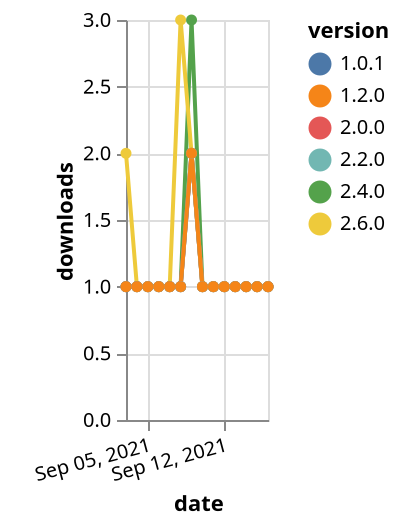 {"$schema": "https://vega.github.io/schema/vega-lite/v5.json", "description": "A simple bar chart with embedded data.", "data": {"values": [{"date": "2021-09-03", "total": 199, "delta": 1, "version": "2.4.0"}, {"date": "2021-09-04", "total": 200, "delta": 1, "version": "2.4.0"}, {"date": "2021-09-05", "total": 201, "delta": 1, "version": "2.4.0"}, {"date": "2021-09-06", "total": 202, "delta": 1, "version": "2.4.0"}, {"date": "2021-09-07", "total": 203, "delta": 1, "version": "2.4.0"}, {"date": "2021-09-08", "total": 204, "delta": 1, "version": "2.4.0"}, {"date": "2021-09-09", "total": 207, "delta": 3, "version": "2.4.0"}, {"date": "2021-09-10", "total": 208, "delta": 1, "version": "2.4.0"}, {"date": "2021-09-11", "total": 209, "delta": 1, "version": "2.4.0"}, {"date": "2021-09-12", "total": 210, "delta": 1, "version": "2.4.0"}, {"date": "2021-09-13", "total": 211, "delta": 1, "version": "2.4.0"}, {"date": "2021-09-14", "total": 212, "delta": 1, "version": "2.4.0"}, {"date": "2021-09-15", "total": 213, "delta": 1, "version": "2.4.0"}, {"date": "2021-09-16", "total": 214, "delta": 1, "version": "2.4.0"}, {"date": "2021-09-03", "total": 247, "delta": 1, "version": "1.0.1"}, {"date": "2021-09-04", "total": 248, "delta": 1, "version": "1.0.1"}, {"date": "2021-09-05", "total": 249, "delta": 1, "version": "1.0.1"}, {"date": "2021-09-06", "total": 250, "delta": 1, "version": "1.0.1"}, {"date": "2021-09-07", "total": 251, "delta": 1, "version": "1.0.1"}, {"date": "2021-09-08", "total": 252, "delta": 1, "version": "1.0.1"}, {"date": "2021-09-09", "total": 254, "delta": 2, "version": "1.0.1"}, {"date": "2021-09-10", "total": 255, "delta": 1, "version": "1.0.1"}, {"date": "2021-09-11", "total": 256, "delta": 1, "version": "1.0.1"}, {"date": "2021-09-12", "total": 257, "delta": 1, "version": "1.0.1"}, {"date": "2021-09-13", "total": 258, "delta": 1, "version": "1.0.1"}, {"date": "2021-09-14", "total": 259, "delta": 1, "version": "1.0.1"}, {"date": "2021-09-15", "total": 260, "delta": 1, "version": "1.0.1"}, {"date": "2021-09-16", "total": 261, "delta": 1, "version": "1.0.1"}, {"date": "2021-09-03", "total": 130, "delta": 2, "version": "2.6.0"}, {"date": "2021-09-04", "total": 131, "delta": 1, "version": "2.6.0"}, {"date": "2021-09-05", "total": 132, "delta": 1, "version": "2.6.0"}, {"date": "2021-09-06", "total": 133, "delta": 1, "version": "2.6.0"}, {"date": "2021-09-07", "total": 134, "delta": 1, "version": "2.6.0"}, {"date": "2021-09-08", "total": 137, "delta": 3, "version": "2.6.0"}, {"date": "2021-09-09", "total": 139, "delta": 2, "version": "2.6.0"}, {"date": "2021-09-10", "total": 140, "delta": 1, "version": "2.6.0"}, {"date": "2021-09-11", "total": 141, "delta": 1, "version": "2.6.0"}, {"date": "2021-09-12", "total": 142, "delta": 1, "version": "2.6.0"}, {"date": "2021-09-13", "total": 143, "delta": 1, "version": "2.6.0"}, {"date": "2021-09-14", "total": 144, "delta": 1, "version": "2.6.0"}, {"date": "2021-09-15", "total": 145, "delta": 1, "version": "2.6.0"}, {"date": "2021-09-16", "total": 146, "delta": 1, "version": "2.6.0"}, {"date": "2021-09-03", "total": 191, "delta": 1, "version": "2.0.0"}, {"date": "2021-09-04", "total": 192, "delta": 1, "version": "2.0.0"}, {"date": "2021-09-05", "total": 193, "delta": 1, "version": "2.0.0"}, {"date": "2021-09-06", "total": 194, "delta": 1, "version": "2.0.0"}, {"date": "2021-09-07", "total": 195, "delta": 1, "version": "2.0.0"}, {"date": "2021-09-08", "total": 196, "delta": 1, "version": "2.0.0"}, {"date": "2021-09-09", "total": 198, "delta": 2, "version": "2.0.0"}, {"date": "2021-09-10", "total": 199, "delta": 1, "version": "2.0.0"}, {"date": "2021-09-11", "total": 200, "delta": 1, "version": "2.0.0"}, {"date": "2021-09-12", "total": 201, "delta": 1, "version": "2.0.0"}, {"date": "2021-09-13", "total": 202, "delta": 1, "version": "2.0.0"}, {"date": "2021-09-14", "total": 203, "delta": 1, "version": "2.0.0"}, {"date": "2021-09-15", "total": 204, "delta": 1, "version": "2.0.0"}, {"date": "2021-09-16", "total": 205, "delta": 1, "version": "2.0.0"}, {"date": "2021-09-03", "total": 172, "delta": 1, "version": "2.2.0"}, {"date": "2021-09-04", "total": 173, "delta": 1, "version": "2.2.0"}, {"date": "2021-09-05", "total": 174, "delta": 1, "version": "2.2.0"}, {"date": "2021-09-06", "total": 175, "delta": 1, "version": "2.2.0"}, {"date": "2021-09-07", "total": 176, "delta": 1, "version": "2.2.0"}, {"date": "2021-09-08", "total": 177, "delta": 1, "version": "2.2.0"}, {"date": "2021-09-09", "total": 179, "delta": 2, "version": "2.2.0"}, {"date": "2021-09-10", "total": 180, "delta": 1, "version": "2.2.0"}, {"date": "2021-09-11", "total": 181, "delta": 1, "version": "2.2.0"}, {"date": "2021-09-12", "total": 182, "delta": 1, "version": "2.2.0"}, {"date": "2021-09-13", "total": 183, "delta": 1, "version": "2.2.0"}, {"date": "2021-09-14", "total": 184, "delta": 1, "version": "2.2.0"}, {"date": "2021-09-15", "total": 185, "delta": 1, "version": "2.2.0"}, {"date": "2021-09-16", "total": 186, "delta": 1, "version": "2.2.0"}, {"date": "2021-09-03", "total": 203, "delta": 1, "version": "1.2.0"}, {"date": "2021-09-04", "total": 204, "delta": 1, "version": "1.2.0"}, {"date": "2021-09-05", "total": 205, "delta": 1, "version": "1.2.0"}, {"date": "2021-09-06", "total": 206, "delta": 1, "version": "1.2.0"}, {"date": "2021-09-07", "total": 207, "delta": 1, "version": "1.2.0"}, {"date": "2021-09-08", "total": 208, "delta": 1, "version": "1.2.0"}, {"date": "2021-09-09", "total": 210, "delta": 2, "version": "1.2.0"}, {"date": "2021-09-10", "total": 211, "delta": 1, "version": "1.2.0"}, {"date": "2021-09-11", "total": 212, "delta": 1, "version": "1.2.0"}, {"date": "2021-09-12", "total": 213, "delta": 1, "version": "1.2.0"}, {"date": "2021-09-13", "total": 214, "delta": 1, "version": "1.2.0"}, {"date": "2021-09-14", "total": 215, "delta": 1, "version": "1.2.0"}, {"date": "2021-09-15", "total": 216, "delta": 1, "version": "1.2.0"}, {"date": "2021-09-16", "total": 217, "delta": 1, "version": "1.2.0"}]}, "width": "container", "mark": {"type": "line", "point": {"filled": true}}, "encoding": {"x": {"field": "date", "type": "temporal", "timeUnit": "yearmonthdate", "title": "date", "axis": {"labelAngle": -15}}, "y": {"field": "delta", "type": "quantitative", "title": "downloads"}, "color": {"field": "version", "type": "nominal"}, "tooltip": {"field": "delta"}}}